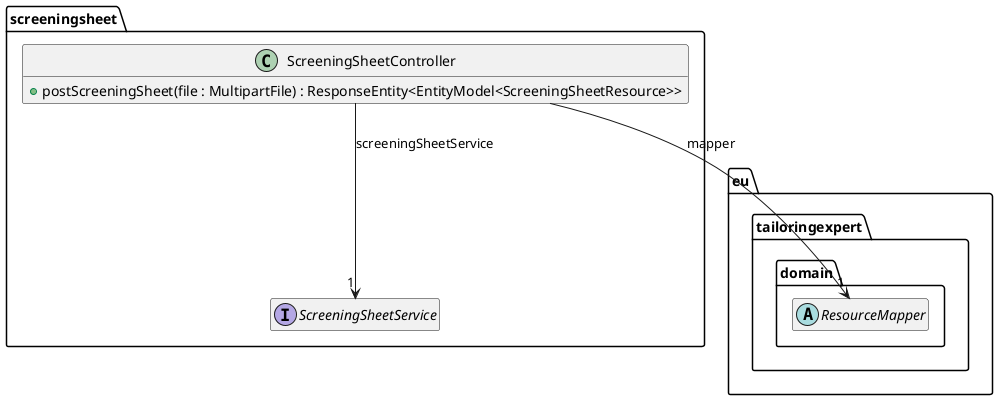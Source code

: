 @startuml
hide empty members

package eu.tailoringexpert {
    package domain {
        abstract class ResourceMapper
    }
}

package screeningsheet {

    interface ScreeningSheetService {
    }

    class ScreeningSheetController {
        +postScreeningSheet(file : MultipartFile) : ResponseEntity<EntityModel<ScreeningSheetResource>>
    }
    ScreeningSheetController --> "1" ResourceMapper : mapper
    ScreeningSheetController --> "1" ScreeningSheetService : screeningSheetService

}
@enduml
